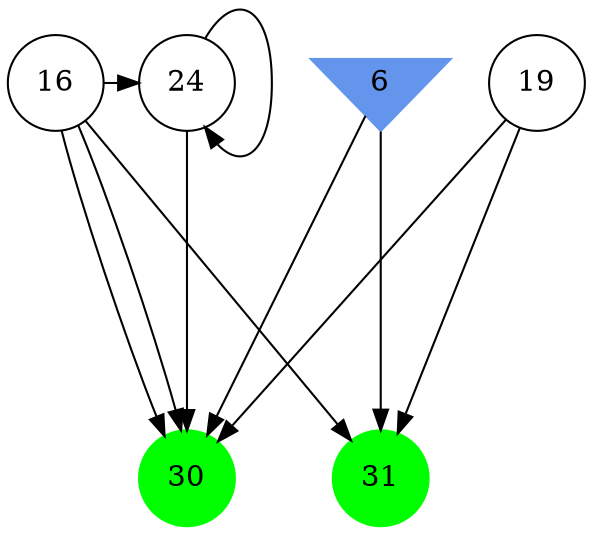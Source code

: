 digraph brain {
	ranksep=2.0;
	6 [shape=invtriangle,style=filled,color=cornflowerblue];
	16 [shape=circle,color=black];
	19 [shape=circle,color=black];
	24 [shape=circle,color=black];
	30 [shape=circle,style=filled,color=green];
	31 [shape=circle,style=filled,color=green];
	16	->	24;
	16	->	30;
	24	->	24;
	24	->	30;
	6	->	31;
	6	->	30;
	16	->	31;
	16	->	30;
	19	->	31;
	19	->	30;
	{ rank=same; 6; }
	{ rank=same; 16; 19; 24; }
	{ rank=same; 30; 31; }
}
